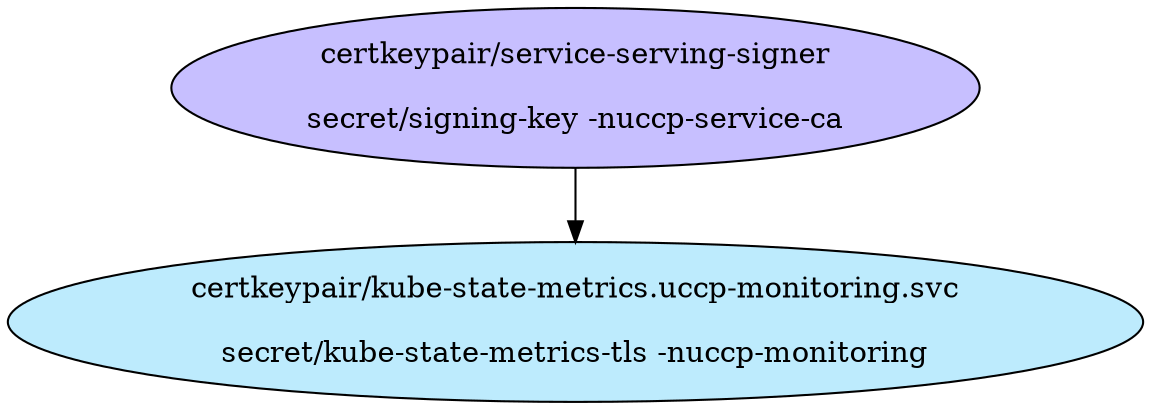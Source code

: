 digraph "Local Certificate" {
  // Node definitions.
  1 [
    label="certkeypair/service-serving-signer\n\nsecret/signing-key -nuccp-service-ca\n"
    style=filled
    fillcolor="#c7bfff"
  ];
  14 [
    label="certkeypair/kube-state-metrics.uccp-monitoring.svc\n\nsecret/kube-state-metrics-tls -nuccp-monitoring\n"
    style=filled
    fillcolor="#bdebfd"
  ];

  // Edge definitions.
  1 -> 14;
}
